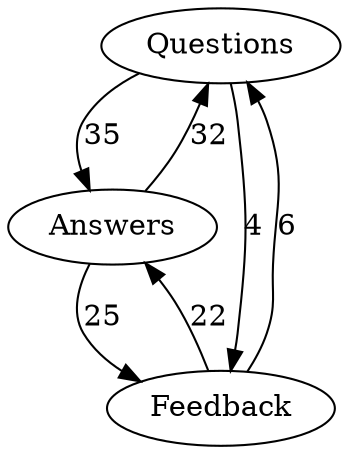 // test
digraph gazeDataOutput1 {
	node [group=a]
	Questions
	Answers
	Feedback
	Questions -> Feedback [label=4]
	Feedback -> Answers [label=22]
	Answers -> Questions [label=32]
	Questions -> Answers [label=35]
	Answers -> Feedback [label=25]
	Feedback -> Questions [label=6]
	edge [style=invis]
	Questions -> Answers
	Answers -> Feedback
}
